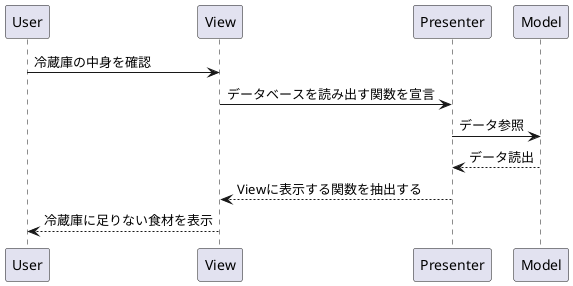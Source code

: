 @startuml analyze

User -> View: 冷蔵庫の中身を確認
View -> Presenter: データベースを読み出す関数を宣言
Presenter -> Model: データ参照

Model --> Presenter: データ読出
Presenter --> View: Viewに表示する関数を抽出する
View --> User: 冷蔵庫に足りない食材を表示
@enduml
